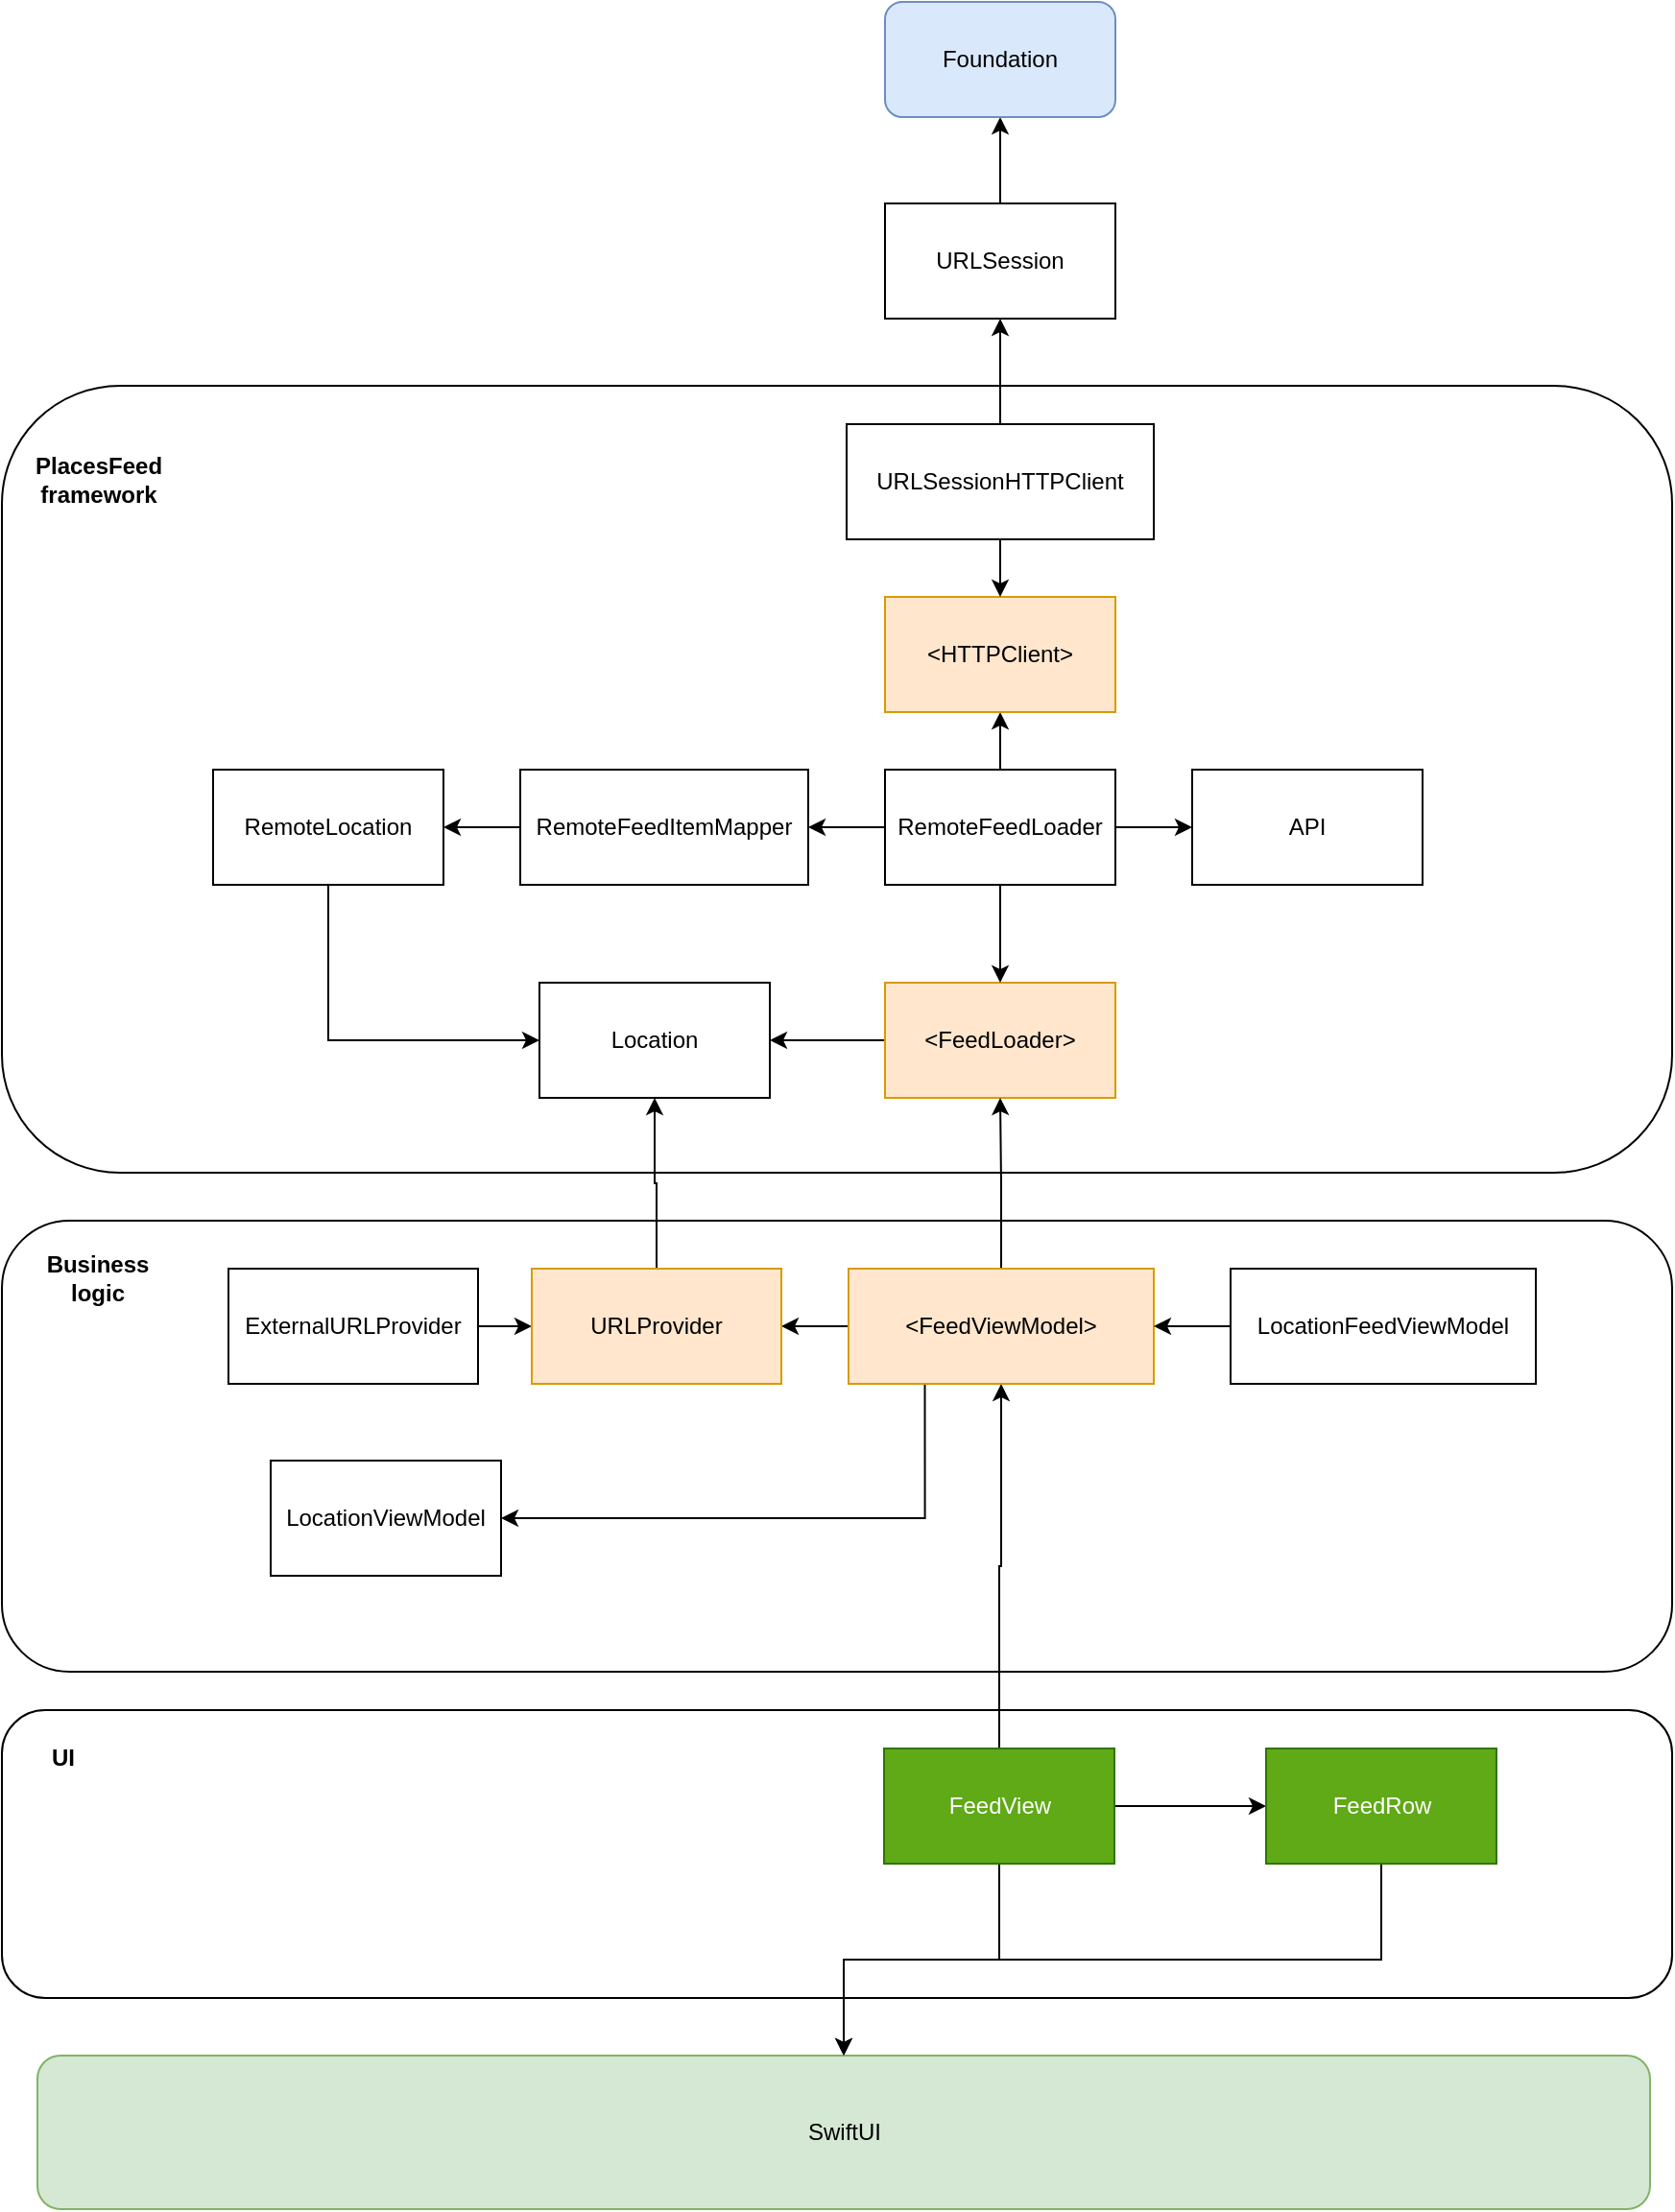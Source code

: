 <mxfile version="22.0.3" type="device">
  <diagram name="Page-1" id="VN6D4CxlkWemNvJ_sD9a">
    <mxGraphModel dx="1140" dy="748" grid="1" gridSize="10" guides="1" tooltips="1" connect="1" arrows="1" fold="1" page="1" pageScale="1" pageWidth="1200" pageHeight="1600" math="0" shadow="0">
      <root>
        <mxCell id="0" />
        <mxCell id="1" parent="0" />
        <mxCell id="oF6ZAQs27BJ8KWB3RtZY-84" value="" style="rounded=1;whiteSpace=wrap;html=1;" vertex="1" parent="1">
          <mxGeometry x="140" y="695" width="870" height="235" as="geometry" />
        </mxCell>
        <mxCell id="oF6ZAQs27BJ8KWB3RtZY-68" value="" style="rounded=1;whiteSpace=wrap;html=1;" vertex="1" parent="1">
          <mxGeometry x="140" y="950" width="870" height="150" as="geometry" />
        </mxCell>
        <mxCell id="oF6ZAQs27BJ8KWB3RtZY-61" value="" style="group;fontStyle=1" vertex="1" connectable="0" parent="1">
          <mxGeometry x="140" y="260" width="870" height="410" as="geometry" />
        </mxCell>
        <mxCell id="oF6ZAQs27BJ8KWB3RtZY-58" value="" style="rounded=1;whiteSpace=wrap;html=1;" vertex="1" parent="oF6ZAQs27BJ8KWB3RtZY-61">
          <mxGeometry width="870.0" height="410" as="geometry" />
        </mxCell>
        <mxCell id="oF6ZAQs27BJ8KWB3RtZY-60" value="PlacesFeed framework" style="text;html=1;strokeColor=none;fillColor=none;align=center;verticalAlign=middle;whiteSpace=wrap;rounded=0;fontStyle=1" vertex="1" parent="oF6ZAQs27BJ8KWB3RtZY-61">
          <mxGeometry x="20.471" y="27.797" width="61.412" height="41.695" as="geometry" />
        </mxCell>
        <mxCell id="oF6ZAQs27BJ8KWB3RtZY-29" value="" style="edgeStyle=orthogonalEdgeStyle;rounded=0;orthogonalLoop=1;jettySize=auto;html=1;" edge="1" parent="1" source="oF6ZAQs27BJ8KWB3RtZY-1" target="oF6ZAQs27BJ8KWB3RtZY-2">
          <mxGeometry relative="1" as="geometry" />
        </mxCell>
        <mxCell id="oF6ZAQs27BJ8KWB3RtZY-1" value="&amp;lt;FeedLoader&amp;gt;" style="rounded=0;whiteSpace=wrap;html=1;fillColor=#ffe6cc;strokeColor=#d79b00;" vertex="1" parent="1">
          <mxGeometry x="600" y="571" width="120" height="60" as="geometry" />
        </mxCell>
        <mxCell id="oF6ZAQs27BJ8KWB3RtZY-2" value="Location" style="rounded=0;whiteSpace=wrap;html=1;" vertex="1" parent="1">
          <mxGeometry x="420" y="571" width="120" height="60" as="geometry" />
        </mxCell>
        <mxCell id="oF6ZAQs27BJ8KWB3RtZY-5" value="" style="edgeStyle=orthogonalEdgeStyle;rounded=0;orthogonalLoop=1;jettySize=auto;html=1;" edge="1" parent="1" source="oF6ZAQs27BJ8KWB3RtZY-4" target="oF6ZAQs27BJ8KWB3RtZY-1">
          <mxGeometry relative="1" as="geometry" />
        </mxCell>
        <mxCell id="oF6ZAQs27BJ8KWB3RtZY-7" value="" style="edgeStyle=orthogonalEdgeStyle;rounded=0;orthogonalLoop=1;jettySize=auto;html=1;" edge="1" parent="1" source="oF6ZAQs27BJ8KWB3RtZY-4" target="oF6ZAQs27BJ8KWB3RtZY-6">
          <mxGeometry relative="1" as="geometry" />
        </mxCell>
        <mxCell id="oF6ZAQs27BJ8KWB3RtZY-24" value="" style="edgeStyle=orthogonalEdgeStyle;rounded=0;orthogonalLoop=1;jettySize=auto;html=1;" edge="1" parent="1" source="oF6ZAQs27BJ8KWB3RtZY-4" target="oF6ZAQs27BJ8KWB3RtZY-23">
          <mxGeometry relative="1" as="geometry" />
        </mxCell>
        <mxCell id="oF6ZAQs27BJ8KWB3RtZY-27" value="" style="edgeStyle=orthogonalEdgeStyle;rounded=0;orthogonalLoop=1;jettySize=auto;html=1;" edge="1" parent="1" source="oF6ZAQs27BJ8KWB3RtZY-4" target="oF6ZAQs27BJ8KWB3RtZY-26">
          <mxGeometry relative="1" as="geometry" />
        </mxCell>
        <mxCell id="oF6ZAQs27BJ8KWB3RtZY-4" value="RemoteFeedLoader" style="rounded=0;whiteSpace=wrap;html=1;" vertex="1" parent="1">
          <mxGeometry x="600" y="460" width="120" height="60" as="geometry" />
        </mxCell>
        <mxCell id="oF6ZAQs27BJ8KWB3RtZY-6" value="&amp;lt;HTTPClient&amp;gt;" style="rounded=0;whiteSpace=wrap;html=1;fillColor=#ffe6cc;strokeColor=#d79b00;" vertex="1" parent="1">
          <mxGeometry x="600" y="370" width="120" height="60" as="geometry" />
        </mxCell>
        <mxCell id="oF6ZAQs27BJ8KWB3RtZY-9" value="" style="edgeStyle=orthogonalEdgeStyle;rounded=0;orthogonalLoop=1;jettySize=auto;html=1;" edge="1" parent="1" source="oF6ZAQs27BJ8KWB3RtZY-8" target="oF6ZAQs27BJ8KWB3RtZY-6">
          <mxGeometry relative="1" as="geometry" />
        </mxCell>
        <mxCell id="oF6ZAQs27BJ8KWB3RtZY-20" value="" style="edgeStyle=orthogonalEdgeStyle;rounded=0;orthogonalLoop=1;jettySize=auto;html=1;" edge="1" parent="1" source="oF6ZAQs27BJ8KWB3RtZY-8" target="oF6ZAQs27BJ8KWB3RtZY-19">
          <mxGeometry relative="1" as="geometry" />
        </mxCell>
        <mxCell id="oF6ZAQs27BJ8KWB3RtZY-8" value="URLSessionHTTPClient" style="rounded=0;whiteSpace=wrap;html=1;" vertex="1" parent="1">
          <mxGeometry x="580" y="280" width="160" height="60" as="geometry" />
        </mxCell>
        <mxCell id="oF6ZAQs27BJ8KWB3RtZY-33" value="" style="edgeStyle=orthogonalEdgeStyle;rounded=0;orthogonalLoop=1;jettySize=auto;html=1;" edge="1" parent="1" source="oF6ZAQs27BJ8KWB3RtZY-19" target="oF6ZAQs27BJ8KWB3RtZY-32">
          <mxGeometry relative="1" as="geometry" />
        </mxCell>
        <mxCell id="oF6ZAQs27BJ8KWB3RtZY-19" value="URLSession" style="rounded=0;whiteSpace=wrap;html=1;" vertex="1" parent="1">
          <mxGeometry x="600" y="165" width="120" height="60" as="geometry" />
        </mxCell>
        <mxCell id="oF6ZAQs27BJ8KWB3RtZY-28" style="edgeStyle=orthogonalEdgeStyle;rounded=0;orthogonalLoop=1;jettySize=auto;html=1;entryX=0;entryY=0.5;entryDx=0;entryDy=0;exitX=0.5;exitY=1;exitDx=0;exitDy=0;" edge="1" parent="1" source="oF6ZAQs27BJ8KWB3RtZY-21" target="oF6ZAQs27BJ8KWB3RtZY-2">
          <mxGeometry relative="1" as="geometry" />
        </mxCell>
        <mxCell id="oF6ZAQs27BJ8KWB3RtZY-21" value="RemoteLocation" style="rounded=0;whiteSpace=wrap;html=1;" vertex="1" parent="1">
          <mxGeometry x="250" y="460" width="120" height="60" as="geometry" />
        </mxCell>
        <mxCell id="oF6ZAQs27BJ8KWB3RtZY-25" value="" style="edgeStyle=orthogonalEdgeStyle;rounded=0;orthogonalLoop=1;jettySize=auto;html=1;" edge="1" parent="1" source="oF6ZAQs27BJ8KWB3RtZY-23" target="oF6ZAQs27BJ8KWB3RtZY-21">
          <mxGeometry relative="1" as="geometry" />
        </mxCell>
        <mxCell id="oF6ZAQs27BJ8KWB3RtZY-23" value="RemoteFeedItemMapper" style="rounded=0;whiteSpace=wrap;html=1;" vertex="1" parent="1">
          <mxGeometry x="410" y="460" width="150" height="60" as="geometry" />
        </mxCell>
        <mxCell id="oF6ZAQs27BJ8KWB3RtZY-26" value="API" style="rounded=0;whiteSpace=wrap;html=1;" vertex="1" parent="1">
          <mxGeometry x="760" y="460" width="120" height="60" as="geometry" />
        </mxCell>
        <mxCell id="oF6ZAQs27BJ8KWB3RtZY-41" value="" style="edgeStyle=orthogonalEdgeStyle;rounded=0;orthogonalLoop=1;jettySize=auto;html=1;" edge="1" parent="1" source="oF6ZAQs27BJ8KWB3RtZY-30" target="oF6ZAQs27BJ8KWB3RtZY-40">
          <mxGeometry relative="1" as="geometry" />
        </mxCell>
        <mxCell id="oF6ZAQs27BJ8KWB3RtZY-56" value="" style="edgeStyle=orthogonalEdgeStyle;rounded=0;orthogonalLoop=1;jettySize=auto;html=1;" edge="1" parent="1" source="oF6ZAQs27BJ8KWB3RtZY-30" target="oF6ZAQs27BJ8KWB3RtZY-31">
          <mxGeometry relative="1" as="geometry" />
        </mxCell>
        <mxCell id="oF6ZAQs27BJ8KWB3RtZY-76" style="edgeStyle=orthogonalEdgeStyle;rounded=0;orthogonalLoop=1;jettySize=auto;html=1;entryX=0.5;entryY=1;entryDx=0;entryDy=0;" edge="1" parent="1" source="oF6ZAQs27BJ8KWB3RtZY-30" target="oF6ZAQs27BJ8KWB3RtZY-35">
          <mxGeometry relative="1" as="geometry" />
        </mxCell>
        <mxCell id="oF6ZAQs27BJ8KWB3RtZY-30" value="FeedView" style="rounded=0;whiteSpace=wrap;html=1;fillColor=#60a917;fontColor=#ffffff;strokeColor=#2D7600;" vertex="1" parent="1">
          <mxGeometry x="599.5" y="970" width="120" height="60" as="geometry" />
        </mxCell>
        <mxCell id="oF6ZAQs27BJ8KWB3RtZY-31" value="SwiftUI" style="rounded=1;whiteSpace=wrap;html=1;fillColor=#d5e8d4;strokeColor=#82b366;" vertex="1" parent="1">
          <mxGeometry x="158.5" y="1130" width="840" height="80" as="geometry" />
        </mxCell>
        <mxCell id="oF6ZAQs27BJ8KWB3RtZY-32" value="Foundation" style="rounded=1;whiteSpace=wrap;html=1;fillColor=#dae8fc;strokeColor=#6c8ebf;" vertex="1" parent="1">
          <mxGeometry x="600" y="60" width="120" height="60" as="geometry" />
        </mxCell>
        <mxCell id="oF6ZAQs27BJ8KWB3RtZY-50" value="" style="edgeStyle=orthogonalEdgeStyle;rounded=0;orthogonalLoop=1;jettySize=auto;html=1;" edge="1" parent="1" source="oF6ZAQs27BJ8KWB3RtZY-35" target="oF6ZAQs27BJ8KWB3RtZY-44">
          <mxGeometry relative="1" as="geometry" />
        </mxCell>
        <mxCell id="oF6ZAQs27BJ8KWB3RtZY-62" value="" style="edgeStyle=orthogonalEdgeStyle;rounded=0;orthogonalLoop=1;jettySize=auto;html=1;" edge="1" parent="1" source="oF6ZAQs27BJ8KWB3RtZY-35" target="oF6ZAQs27BJ8KWB3RtZY-1">
          <mxGeometry relative="1" as="geometry" />
        </mxCell>
        <mxCell id="oF6ZAQs27BJ8KWB3RtZY-74" style="edgeStyle=orthogonalEdgeStyle;rounded=0;orthogonalLoop=1;jettySize=auto;html=1;exitX=0.25;exitY=1;exitDx=0;exitDy=0;entryX=1;entryY=0.5;entryDx=0;entryDy=0;" edge="1" parent="1" source="oF6ZAQs27BJ8KWB3RtZY-35" target="oF6ZAQs27BJ8KWB3RtZY-36">
          <mxGeometry relative="1" as="geometry" />
        </mxCell>
        <mxCell id="oF6ZAQs27BJ8KWB3RtZY-35" value="&amp;lt;FeedViewModel&amp;gt;" style="rounded=0;whiteSpace=wrap;html=1;fillColor=#ffe6cc;strokeColor=#d79b00;" vertex="1" parent="1">
          <mxGeometry x="581" y="720" width="159" height="60" as="geometry" />
        </mxCell>
        <mxCell id="oF6ZAQs27BJ8KWB3RtZY-36" value="LocationViewModel" style="rounded=0;whiteSpace=wrap;html=1;" vertex="1" parent="1">
          <mxGeometry x="280" y="820" width="120" height="60" as="geometry" />
        </mxCell>
        <mxCell id="oF6ZAQs27BJ8KWB3RtZY-57" value="" style="edgeStyle=orthogonalEdgeStyle;rounded=0;orthogonalLoop=1;jettySize=auto;html=1;" edge="1" parent="1" source="oF6ZAQs27BJ8KWB3RtZY-40" target="oF6ZAQs27BJ8KWB3RtZY-31">
          <mxGeometry relative="1" as="geometry" />
        </mxCell>
        <mxCell id="oF6ZAQs27BJ8KWB3RtZY-40" value="FeedRow" style="rounded=0;whiteSpace=wrap;html=1;fillColor=#60a917;fontColor=#ffffff;strokeColor=#2D7600;" vertex="1" parent="1">
          <mxGeometry x="798.5" y="970" width="120" height="60" as="geometry" />
        </mxCell>
        <mxCell id="oF6ZAQs27BJ8KWB3RtZY-46" value="" style="edgeStyle=orthogonalEdgeStyle;rounded=0;orthogonalLoop=1;jettySize=auto;html=1;" edge="1" parent="1" source="oF6ZAQs27BJ8KWB3RtZY-43" target="oF6ZAQs27BJ8KWB3RtZY-44">
          <mxGeometry relative="1" as="geometry" />
        </mxCell>
        <mxCell id="oF6ZAQs27BJ8KWB3RtZY-43" value="ExternalURLProvider" style="rounded=0;whiteSpace=wrap;html=1;" vertex="1" parent="1">
          <mxGeometry x="258" y="720" width="130" height="60" as="geometry" />
        </mxCell>
        <mxCell id="oF6ZAQs27BJ8KWB3RtZY-51" style="edgeStyle=orthogonalEdgeStyle;rounded=0;orthogonalLoop=1;jettySize=auto;html=1;entryX=0.5;entryY=1;entryDx=0;entryDy=0;" edge="1" parent="1" source="oF6ZAQs27BJ8KWB3RtZY-44" target="oF6ZAQs27BJ8KWB3RtZY-2">
          <mxGeometry relative="1" as="geometry" />
        </mxCell>
        <mxCell id="oF6ZAQs27BJ8KWB3RtZY-44" value="URLProvider" style="rounded=0;whiteSpace=wrap;html=1;fillColor=#ffe6cc;strokeColor=#d79b00;" vertex="1" parent="1">
          <mxGeometry x="416" y="720" width="130" height="60" as="geometry" />
        </mxCell>
        <mxCell id="oF6ZAQs27BJ8KWB3RtZY-64" value="UI" style="text;html=1;strokeColor=none;fillColor=none;align=center;verticalAlign=middle;whiteSpace=wrap;rounded=0;fontStyle=1" vertex="1" parent="1">
          <mxGeometry x="141.5" y="960" width="60" height="30" as="geometry" />
        </mxCell>
        <mxCell id="oF6ZAQs27BJ8KWB3RtZY-72" value="Business logic" style="text;html=1;strokeColor=none;fillColor=none;align=center;verticalAlign=middle;whiteSpace=wrap;rounded=0;fontStyle=1" vertex="1" parent="1">
          <mxGeometry x="160" y="710" width="60" height="30" as="geometry" />
        </mxCell>
        <mxCell id="oF6ZAQs27BJ8KWB3RtZY-78" value="" style="edgeStyle=orthogonalEdgeStyle;rounded=0;orthogonalLoop=1;jettySize=auto;html=1;" edge="1" parent="1" source="oF6ZAQs27BJ8KWB3RtZY-77" target="oF6ZAQs27BJ8KWB3RtZY-35">
          <mxGeometry relative="1" as="geometry" />
        </mxCell>
        <mxCell id="oF6ZAQs27BJ8KWB3RtZY-77" value="LocationFeedViewModel" style="rounded=0;whiteSpace=wrap;html=1;" vertex="1" parent="1">
          <mxGeometry x="780" y="720" width="159" height="60" as="geometry" />
        </mxCell>
      </root>
    </mxGraphModel>
  </diagram>
</mxfile>
